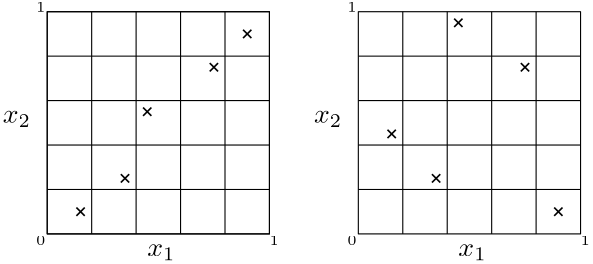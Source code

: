 <?xml version="1.0"?>
<!DOCTYPE ipe SYSTEM "ipe.dtd">
<ipe version="70218" creator="Ipe 7.2.18">
<info created="D:20200618152253" modified="D:20200625124530"/>
<ipestyle name="basic">
<symbol name="arrow/arc(spx)">
<path stroke="sym-stroke" fill="sym-stroke" pen="sym-pen">
0 0 m
-1 0.333 l
-1 -0.333 l
h
</path>
</symbol>
<symbol name="arrow/farc(spx)">
<path stroke="sym-stroke" fill="white" pen="sym-pen">
0 0 m
-1 0.333 l
-1 -0.333 l
h
</path>
</symbol>
<symbol name="arrow/ptarc(spx)">
<path stroke="sym-stroke" fill="sym-stroke" pen="sym-pen">
0 0 m
-1 0.333 l
-0.8 0 l
-1 -0.333 l
h
</path>
</symbol>
<symbol name="arrow/fptarc(spx)">
<path stroke="sym-stroke" fill="white" pen="sym-pen">
0 0 m
-1 0.333 l
-0.8 0 l
-1 -0.333 l
h
</path>
</symbol>
<symbol name="mark/circle(sx)" transformations="translations">
<path fill="sym-stroke">
0.6 0 0 0.6 0 0 e
0.4 0 0 0.4 0 0 e
</path>
</symbol>
<symbol name="mark/disk(sx)" transformations="translations">
<path fill="sym-stroke">
0.6 0 0 0.6 0 0 e
</path>
</symbol>
<symbol name="mark/fdisk(sfx)" transformations="translations">
<group>
<path fill="sym-fill">
0.5 0 0 0.5 0 0 e
</path>
<path fill="sym-stroke" fillrule="eofill">
0.6 0 0 0.6 0 0 e
0.4 0 0 0.4 0 0 e
</path>
</group>
</symbol>
<symbol name="mark/box(sx)" transformations="translations">
<path fill="sym-stroke" fillrule="eofill">
-0.6 -0.6 m
0.6 -0.6 l
0.6 0.6 l
-0.6 0.6 l
h
-0.4 -0.4 m
0.4 -0.4 l
0.4 0.4 l
-0.4 0.4 l
h
</path>
</symbol>
<symbol name="mark/square(sx)" transformations="translations">
<path fill="sym-stroke">
-0.6 -0.6 m
0.6 -0.6 l
0.6 0.6 l
-0.6 0.6 l
h
</path>
</symbol>
<symbol name="mark/fsquare(sfx)" transformations="translations">
<group>
<path fill="sym-fill">
-0.5 -0.5 m
0.5 -0.5 l
0.5 0.5 l
-0.5 0.5 l
h
</path>
<path fill="sym-stroke" fillrule="eofill">
-0.6 -0.6 m
0.6 -0.6 l
0.6 0.6 l
-0.6 0.6 l
h
-0.4 -0.4 m
0.4 -0.4 l
0.4 0.4 l
-0.4 0.4 l
h
</path>
</group>
</symbol>
<symbol name="mark/cross(sx)" transformations="translations">
<group>
<path fill="sym-stroke">
-0.43 -0.57 m
0.57 0.43 l
0.43 0.57 l
-0.57 -0.43 l
h
</path>
<path fill="sym-stroke">
-0.43 0.57 m
0.57 -0.43 l
0.43 -0.57 l
-0.57 0.43 l
h
</path>
</group>
</symbol>
<symbol name="arrow/fnormal(spx)">
<path stroke="sym-stroke" fill="white" pen="sym-pen">
0 0 m
-1 0.333 l
-1 -0.333 l
h
</path>
</symbol>
<symbol name="arrow/pointed(spx)">
<path stroke="sym-stroke" fill="sym-stroke" pen="sym-pen">
0 0 m
-1 0.333 l
-0.8 0 l
-1 -0.333 l
h
</path>
</symbol>
<symbol name="arrow/fpointed(spx)">
<path stroke="sym-stroke" fill="white" pen="sym-pen">
0 0 m
-1 0.333 l
-0.8 0 l
-1 -0.333 l
h
</path>
</symbol>
<symbol name="arrow/linear(spx)">
<path stroke="sym-stroke" pen="sym-pen">
-1 0.333 m
0 0 l
-1 -0.333 l
</path>
</symbol>
<symbol name="arrow/fdouble(spx)">
<path stroke="sym-stroke" fill="white" pen="sym-pen">
0 0 m
-1 0.333 l
-1 -0.333 l
h
-1 0 m
-2 0.333 l
-2 -0.333 l
h
</path>
</symbol>
<symbol name="arrow/double(spx)">
<path stroke="sym-stroke" fill="sym-stroke" pen="sym-pen">
0 0 m
-1 0.333 l
-1 -0.333 l
h
-1 0 m
-2 0.333 l
-2 -0.333 l
h
</path>
</symbol>
<symbol name="arrow/mid-normal(spx)">
<path stroke="sym-stroke" fill="sym-stroke" pen="sym-pen">
0.5 0 m
-0.5 0.333 l
-0.5 -0.333 l
h
</path>
</symbol>
<symbol name="arrow/mid-fnormal(spx)">
<path stroke="sym-stroke" fill="white" pen="sym-pen">
0.5 0 m
-0.5 0.333 l
-0.5 -0.333 l
h
</path>
</symbol>
<symbol name="arrow/mid-pointed(spx)">
<path stroke="sym-stroke" fill="sym-stroke" pen="sym-pen">
0.5 0 m
-0.5 0.333 l
-0.3 0 l
-0.5 -0.333 l
h
</path>
</symbol>
<symbol name="arrow/mid-fpointed(spx)">
<path stroke="sym-stroke" fill="white" pen="sym-pen">
0.5 0 m
-0.5 0.333 l
-0.3 0 l
-0.5 -0.333 l
h
</path>
</symbol>
<symbol name="arrow/mid-double(spx)">
<path stroke="sym-stroke" fill="sym-stroke" pen="sym-pen">
1 0 m
0 0.333 l
0 -0.333 l
h
0 0 m
-1 0.333 l
-1 -0.333 l
h
</path>
</symbol>
<symbol name="arrow/mid-fdouble(spx)">
<path stroke="sym-stroke" fill="white" pen="sym-pen">
1 0 m
0 0.333 l
0 -0.333 l
h
0 0 m
-1 0.333 l
-1 -0.333 l
h
</path>
</symbol>
<pen name="heavier" value="0.8"/>
<pen name="fat" value="1.2"/>
<pen name="ultrafat" value="2"/>
<symbolsize name="large" value="5"/>
<symbolsize name="small" value="2"/>
<symbolsize name="tiny" value="1.1"/>
<arrowsize name="large" value="10"/>
<arrowsize name="small" value="5"/>
<arrowsize name="tiny" value="3"/>
<color name="red" value="1 0 0"/>
<color name="blue" value="0 0 1"/>
<color name="green" value="0 1 0"/>
<color name="yellow" value="1 1 0"/>
<color name="orange" value="1 0.647 0"/>
<color name="gold" value="1 0.843 0"/>
<color name="purple" value="0.627 0.125 0.941"/>
<color name="gray" value="0.745"/>
<color name="brown" value="0.647 0.165 0.165"/>
<color name="navy" value="0 0 0.502"/>
<color name="pink" value="1 0.753 0.796"/>
<color name="seagreen" value="0.18 0.545 0.341"/>
<color name="turquoise" value="0.251 0.878 0.816"/>
<color name="violet" value="0.933 0.51 0.933"/>
<color name="darkblue" value="0 0 0.545"/>
<color name="darkcyan" value="0 0.545 0.545"/>
<color name="darkgray" value="0.663"/>
<color name="darkgreen" value="0 0.392 0"/>
<color name="darkmagenta" value="0.545 0 0.545"/>
<color name="darkorange" value="1 0.549 0"/>
<color name="darkred" value="0.545 0 0"/>
<color name="lightblue" value="0.678 0.847 0.902"/>
<color name="lightcyan" value="0.878 1 1"/>
<color name="lightgray" value="0.827"/>
<color name="lightgreen" value="0.565 0.933 0.565"/>
<color name="lightyellow" value="1 1 0.878"/>
<dashstyle name="dotted" value="[1 3] 0"/>
<dashstyle name="dashed" value="[4] 0"/>
<dashstyle name="dash dotted" value="[4 2 1 2] 0"/>
<dashstyle name="dash dot dotted" value="[4 2 1 2 1 2] 0"/>
<textsize name="large" value="\large"/>
<textsize name="Large" value="\Large"/>
<textsize name="LARGE" value="\LARGE"/>
<textsize name="huge" value="\huge"/>
<textsize name="Huge" value="\Huge"/>
<textsize name="small" value="\small"/>
<textsize name="footnote" value="\footnotesize"/>
<textsize name="tiny" value="\tiny"/>
<textstyle name="center" begin="\begin{center}" end="\end{center}"/>
<textstyle name="itemize" begin="\begin{itemize}" end="\end{itemize}"/>
<textstyle name="item" begin="\begin{itemize}\item{}" end="\end{itemize}"/>
<gridsize name="4 pts" value="4"/>
<gridsize name="8 pts (~3 mm)" value="8"/>
<gridsize name="16 pts (~6 mm)" value="16"/>
<gridsize name="32 pts (~12 mm)" value="32"/>
<gridsize name="10 pts (~3.5 mm)" value="10"/>
<gridsize name="20 pts (~7 mm)" value="20"/>
<gridsize name="14 pts (~5 mm)" value="14"/>
<gridsize name="28 pts (~10 mm)" value="28"/>
<gridsize name="56 pts (~20 mm)" value="56"/>
<anglesize name="90 deg" value="90"/>
<anglesize name="60 deg" value="60"/>
<anglesize name="45 deg" value="45"/>
<anglesize name="30 deg" value="30"/>
<anglesize name="22.5 deg" value="22.5"/>
<opacity name="10%" value="0.1"/>
<opacity name="30%" value="0.3"/>
<opacity name="50%" value="0.5"/>
<opacity name="75%" value="0.75"/>
<tiling name="falling" angle="-60" step="4" width="1"/>
<tiling name="rising" angle="30" step="4" width="1"/>
</ipestyle>
<page>
<layer name="alpha"/>
<view layers="alpha" active="alpha"/>
<path layer="alpha" stroke="black">
32 800 m
32 720 l
112 720 l
112 800 l
h
</path>
<path stroke="black">
32 784 m
112 784 l
</path>
<path stroke="black">
32 768 m
112 768 l
</path>
<path stroke="black">
32 752 m
112 752 l
</path>
<path stroke="black">
32 736 m
112 736 l
</path>
<path stroke="black">
48 800 m
48 720 l
</path>
<path stroke="black">
64 800 m
64 720 l
</path>
<path stroke="black">
80 800 m
80 720 l
</path>
<path stroke="black">
96 800 m
96 720 l
</path>
<use matrix="1 0 0 1 -36 -4" name="mark/cross(sx)" pos="80 732" size="normal" stroke="black"/>
<use matrix="1 0 0 1 -20 8" name="mark/cross(sx)" pos="80 732" size="normal" stroke="black"/>
<use matrix="1 0 0 1 -12 32" name="mark/cross(sx)" pos="80 732" size="normal" stroke="black"/>
<use matrix="1 0 0 1 12 48" name="mark/cross(sx)" pos="80 732" size="normal" stroke="black"/>
<use matrix="1 0 0 1 24 60" name="mark/cross(sx)" pos="80 732" size="normal" stroke="black"/>
<text matrix="1 0 0 1 -128 -60" transformations="translations" pos="196 772" stroke="black" type="label" width="10.163" height="4.294" depth="1.49" valign="baseline" style="math">x_1</text>
<text matrix="1 0 0 1 -208 12" transformations="translations" pos="224 748" stroke="black" type="label" width="10.163" height="4.294" depth="1.49" valign="baseline" style="math">x_2</text>
<path matrix="1 0 0 1 112 0" stroke="black">
32 800 m
32 720 l
112 720 l
112 800 l
h
</path>
<path matrix="1 0 0 1 112 0" stroke="black">
32 784 m
112 784 l
</path>
<path matrix="1 0 0 1 112 0" stroke="black">
32 768 m
112 768 l
</path>
<path matrix="1 0 0 1 112 0" stroke="black">
32 752 m
112 752 l
</path>
<path matrix="1 0 0 1 112 0" stroke="black">
32 736 m
112 736 l
</path>
<path matrix="1 0 0 1 112 0" stroke="black">
48 800 m
48 720 l
</path>
<path matrix="1 0 0 1 112 0" stroke="black">
64 800 m
64 720 l
</path>
<path matrix="1 0 0 1 112 0" stroke="black">
80 800 m
80 720 l
</path>
<path matrix="1 0 0 1 112 0" stroke="black">
96 800 m
96 720 l
</path>
<use matrix="1 0 0 1 76 24" name="mark/cross(sx)" pos="80 732" size="normal" stroke="black"/>
<use matrix="1 0 0 1 92 8" name="mark/cross(sx)" pos="80 732" size="normal" stroke="black"/>
<use matrix="1 0 0 1 100 64" name="mark/cross(sx)" pos="80 732" size="normal" stroke="black"/>
<use matrix="1 0 0 1 124 48" name="mark/cross(sx)" pos="80 732" size="normal" stroke="black"/>
<use matrix="1 0 0 1 136 -4" name="mark/cross(sx)" pos="80 732" size="normal" stroke="black"/>
<text matrix="1 0 0 1 -16 -60" transformations="translations" pos="196 772" stroke="black" type="label" width="10.163" height="4.294" depth="1.49" valign="baseline" style="math">x_1</text>
<text matrix="1 0 0 1 -96 12" transformations="translations" pos="224 748" stroke="black" type="label" width="10.163" height="4.294" depth="1.49" valign="baseline" style="math">x_2</text>
<text matrix="1 0 0 1 -4 0" transformations="translations" pos="32 716" stroke="black" type="label" width="3.39" height="3.21" depth="0" valign="baseline" size="tiny" style="math">0</text>
<text matrix="1 0 0 1 8 0" transformations="translations" pos="104 716" stroke="black" type="label" width="3.39" height="3.21" depth="0" valign="baseline" size="tiny" style="math">1</text>
<text transformations="translations" pos="28 800" stroke="black" type="label" width="3.39" height="3.21" depth="0" valign="baseline" size="tiny" style="math">1</text>
<path stroke="black">
32 800 m
32 720 l
112 720 l
112 800 l
h
</path>
<text matrix="1 0 0 1 108 0" transformations="translations" pos="32 716" stroke="black" type="label" width="3.39" height="3.21" depth="0" valign="baseline" size="tiny" style="math">0</text>
<text matrix="1 0 0 1 36 84" transformations="translations" pos="104 716" stroke="black" type="label" width="3.39" height="3.21" depth="0" valign="baseline" size="tiny" style="math">1</text>
<text matrix="1 0 0 1 120 0" transformations="translations" pos="104 716" stroke="black" type="label" width="3.39" height="3.21" depth="0" valign="baseline" size="tiny" style="math">1</text>
</page>
</ipe>
